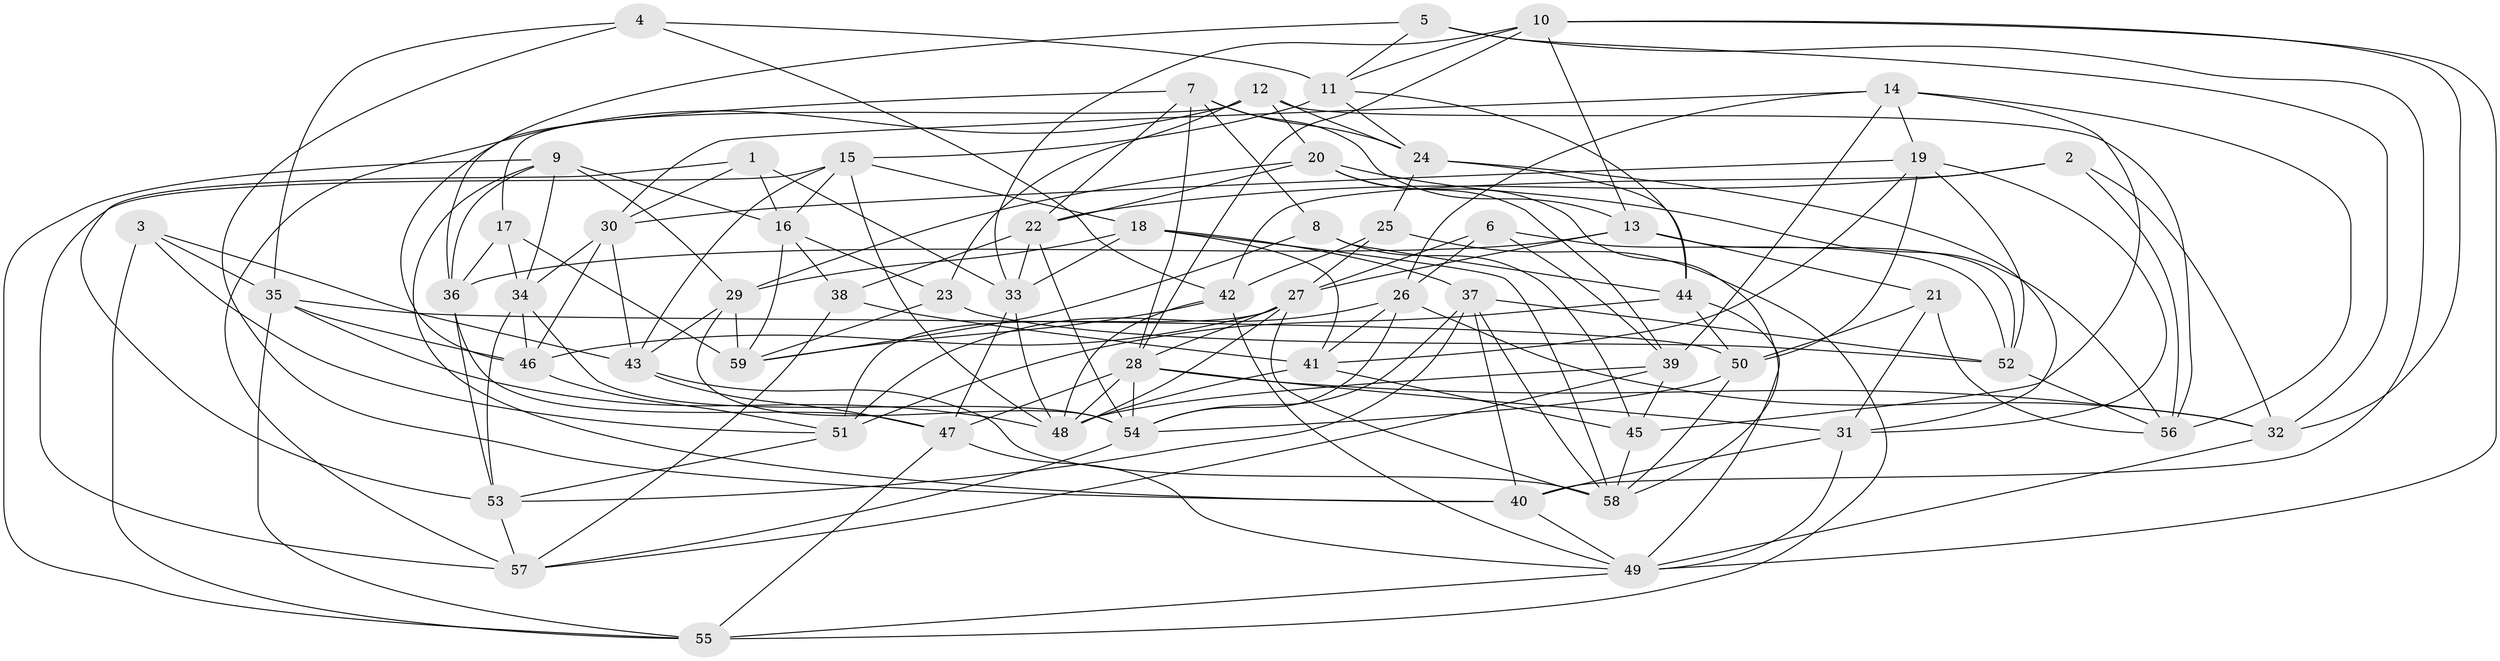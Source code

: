 // original degree distribution, {4: 1.0}
// Generated by graph-tools (version 1.1) at 2025/50/03/09/25 03:50:56]
// undirected, 59 vertices, 170 edges
graph export_dot {
graph [start="1"]
  node [color=gray90,style=filled];
  1;
  2;
  3;
  4;
  5;
  6;
  7;
  8;
  9;
  10;
  11;
  12;
  13;
  14;
  15;
  16;
  17;
  18;
  19;
  20;
  21;
  22;
  23;
  24;
  25;
  26;
  27;
  28;
  29;
  30;
  31;
  32;
  33;
  34;
  35;
  36;
  37;
  38;
  39;
  40;
  41;
  42;
  43;
  44;
  45;
  46;
  47;
  48;
  49;
  50;
  51;
  52;
  53;
  54;
  55;
  56;
  57;
  58;
  59;
  1 -- 16 [weight=1.0];
  1 -- 30 [weight=1.0];
  1 -- 33 [weight=1.0];
  1 -- 53 [weight=1.0];
  2 -- 22 [weight=1.0];
  2 -- 32 [weight=1.0];
  2 -- 42 [weight=1.0];
  2 -- 56 [weight=1.0];
  3 -- 35 [weight=1.0];
  3 -- 43 [weight=1.0];
  3 -- 51 [weight=1.0];
  3 -- 55 [weight=1.0];
  4 -- 11 [weight=1.0];
  4 -- 35 [weight=1.0];
  4 -- 40 [weight=1.0];
  4 -- 42 [weight=1.0];
  5 -- 11 [weight=1.0];
  5 -- 32 [weight=1.0];
  5 -- 36 [weight=1.0];
  5 -- 40 [weight=1.0];
  6 -- 26 [weight=1.0];
  6 -- 27 [weight=1.0];
  6 -- 39 [weight=1.0];
  6 -- 52 [weight=1.0];
  7 -- 8 [weight=1.0];
  7 -- 13 [weight=1.0];
  7 -- 22 [weight=1.0];
  7 -- 24 [weight=1.0];
  7 -- 28 [weight=1.0];
  7 -- 46 [weight=1.0];
  8 -- 44 [weight=1.0];
  8 -- 45 [weight=1.0];
  8 -- 59 [weight=1.0];
  9 -- 16 [weight=1.0];
  9 -- 29 [weight=1.0];
  9 -- 34 [weight=1.0];
  9 -- 36 [weight=1.0];
  9 -- 40 [weight=1.0];
  9 -- 55 [weight=1.0];
  10 -- 11 [weight=1.0];
  10 -- 13 [weight=1.0];
  10 -- 28 [weight=1.0];
  10 -- 32 [weight=1.0];
  10 -- 33 [weight=1.0];
  10 -- 49 [weight=1.0];
  11 -- 15 [weight=1.0];
  11 -- 24 [weight=1.0];
  11 -- 44 [weight=1.0];
  12 -- 17 [weight=1.0];
  12 -- 20 [weight=1.0];
  12 -- 23 [weight=1.0];
  12 -- 24 [weight=1.0];
  12 -- 56 [weight=1.0];
  12 -- 57 [weight=1.0];
  13 -- 21 [weight=1.0];
  13 -- 27 [weight=1.0];
  13 -- 36 [weight=1.0];
  13 -- 52 [weight=1.0];
  14 -- 19 [weight=1.0];
  14 -- 26 [weight=1.0];
  14 -- 30 [weight=1.0];
  14 -- 39 [weight=1.0];
  14 -- 45 [weight=1.0];
  14 -- 56 [weight=1.0];
  15 -- 16 [weight=1.0];
  15 -- 18 [weight=1.0];
  15 -- 43 [weight=1.0];
  15 -- 48 [weight=1.0];
  15 -- 57 [weight=1.0];
  16 -- 23 [weight=1.0];
  16 -- 38 [weight=1.0];
  16 -- 59 [weight=1.0];
  17 -- 34 [weight=1.0];
  17 -- 36 [weight=1.0];
  17 -- 59 [weight=1.0];
  18 -- 29 [weight=1.0];
  18 -- 33 [weight=1.0];
  18 -- 37 [weight=1.0];
  18 -- 41 [weight=1.0];
  18 -- 58 [weight=1.0];
  19 -- 30 [weight=1.0];
  19 -- 31 [weight=1.0];
  19 -- 41 [weight=1.0];
  19 -- 50 [weight=1.0];
  19 -- 52 [weight=1.0];
  20 -- 22 [weight=1.0];
  20 -- 29 [weight=1.0];
  20 -- 39 [weight=1.0];
  20 -- 56 [weight=1.0];
  20 -- 58 [weight=1.0];
  21 -- 31 [weight=1.0];
  21 -- 50 [weight=1.0];
  21 -- 56 [weight=1.0];
  22 -- 33 [weight=1.0];
  22 -- 38 [weight=1.0];
  22 -- 54 [weight=1.0];
  23 -- 52 [weight=1.0];
  23 -- 59 [weight=1.0];
  24 -- 25 [weight=1.0];
  24 -- 31 [weight=1.0];
  24 -- 44 [weight=1.0];
  25 -- 27 [weight=1.0];
  25 -- 42 [weight=1.0];
  25 -- 55 [weight=1.0];
  26 -- 32 [weight=1.0];
  26 -- 41 [weight=1.0];
  26 -- 51 [weight=1.0];
  26 -- 54 [weight=1.0];
  27 -- 28 [weight=1.0];
  27 -- 46 [weight=1.0];
  27 -- 48 [weight=1.0];
  27 -- 51 [weight=1.0];
  27 -- 58 [weight=1.0];
  28 -- 31 [weight=1.0];
  28 -- 32 [weight=1.0];
  28 -- 47 [weight=1.0];
  28 -- 48 [weight=1.0];
  28 -- 54 [weight=1.0];
  29 -- 43 [weight=1.0];
  29 -- 54 [weight=1.0];
  29 -- 59 [weight=1.0];
  30 -- 34 [weight=1.0];
  30 -- 43 [weight=1.0];
  30 -- 46 [weight=1.0];
  31 -- 40 [weight=1.0];
  31 -- 49 [weight=1.0];
  32 -- 49 [weight=1.0];
  33 -- 47 [weight=1.0];
  33 -- 48 [weight=1.0];
  34 -- 46 [weight=1.0];
  34 -- 53 [weight=1.0];
  34 -- 54 [weight=1.0];
  35 -- 46 [weight=1.0];
  35 -- 48 [weight=1.0];
  35 -- 50 [weight=1.0];
  35 -- 55 [weight=1.0];
  36 -- 47 [weight=1.0];
  36 -- 53 [weight=1.0];
  37 -- 40 [weight=1.0];
  37 -- 52 [weight=1.0];
  37 -- 53 [weight=1.0];
  37 -- 54 [weight=1.0];
  37 -- 58 [weight=1.0];
  38 -- 41 [weight=1.0];
  38 -- 57 [weight=1.0];
  39 -- 45 [weight=1.0];
  39 -- 48 [weight=1.0];
  39 -- 57 [weight=1.0];
  40 -- 49 [weight=1.0];
  41 -- 45 [weight=1.0];
  41 -- 48 [weight=1.0];
  42 -- 48 [weight=1.0];
  42 -- 49 [weight=1.0];
  42 -- 59 [weight=1.0];
  43 -- 47 [weight=1.0];
  43 -- 58 [weight=1.0];
  44 -- 49 [weight=1.0];
  44 -- 50 [weight=1.0];
  44 -- 51 [weight=1.0];
  45 -- 58 [weight=2.0];
  46 -- 51 [weight=1.0];
  47 -- 49 [weight=1.0];
  47 -- 55 [weight=1.0];
  49 -- 55 [weight=1.0];
  50 -- 54 [weight=1.0];
  50 -- 58 [weight=1.0];
  51 -- 53 [weight=1.0];
  52 -- 56 [weight=1.0];
  53 -- 57 [weight=1.0];
  54 -- 57 [weight=1.0];
}

